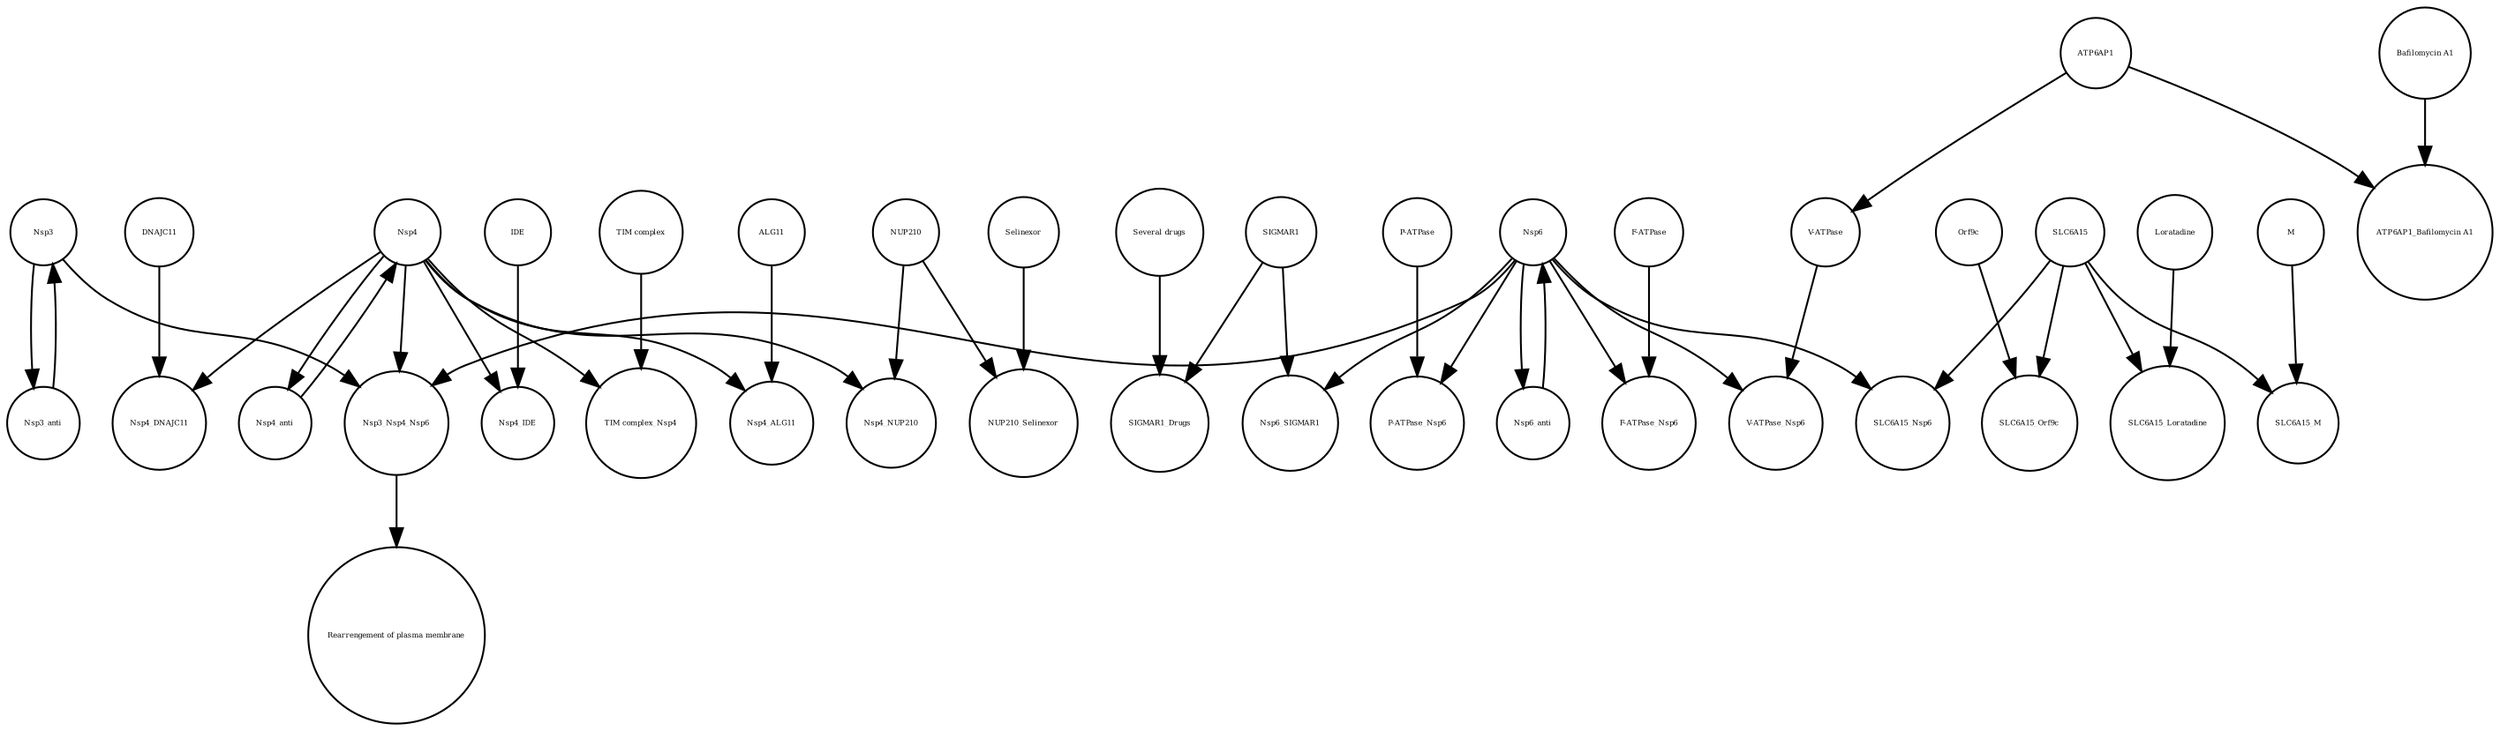 strict digraph  {
SIGMAR1_Drugs [annotation="", bipartite=0, cls=complex, fontsize=4, label=SIGMAR1_Drugs, shape=circle];
Nsp3 [annotation="", bipartite=0, cls=macromolecule, fontsize=4, label=Nsp3, shape=circle];
Nsp4_DNAJC11 [annotation="", bipartite=0, cls=complex, fontsize=4, label=Nsp4_DNAJC11, shape=circle];
Nsp3_Nsp4_Nsp6 [annotation="", bipartite=0, cls=complex, fontsize=4, label=Nsp3_Nsp4_Nsp6, shape=circle];
"P-ATPase_Nsp6" [annotation="", bipartite=0, cls=complex, fontsize=4, label="P-ATPase_Nsp6", shape=circle];
"ATP6AP1_Bafilomycin A1" [annotation="", bipartite=0, cls=complex, fontsize=4, label="ATP6AP1_Bafilomycin A1", shape=circle];
"Several drugs" [annotation="", bipartite=0, cls="simple chemical", fontsize=4, label="Several drugs", shape=circle];
ALG11 [annotation="", bipartite=0, cls=macromolecule, fontsize=4, label=ALG11, shape=circle];
SLC6A15_Nsp6 [annotation="", bipartite=0, cls=complex, fontsize=4, label=SLC6A15_Nsp6, shape=circle];
Nsp6 [annotation="", bipartite=0, cls=macromolecule, fontsize=4, label=Nsp6, shape=circle];
SLC6A15_Orf9c [annotation="", bipartite=0, cls=complex, fontsize=4, label=SLC6A15_Orf9c, shape=circle];
SLC6A15_Loratadine [annotation="", bipartite=0, cls=complex, fontsize=4, label=SLC6A15_Loratadine, shape=circle];
DNAJC11 [annotation="", bipartite=0, cls=macromolecule, fontsize=4, label=DNAJC11, shape=circle];
Nsp6_anti [annotation="", bipartite=0, cls="nucleic acid feature", fontsize=4, label=Nsp6_anti, shape=circle];
"F-ATPase_Nsp6" [annotation="", bipartite=0, cls=complex, fontsize=4, label="F-ATPase_Nsp6", shape=circle];
NUP210_Selinexor [annotation="", bipartite=0, cls=complex, fontsize=4, label=NUP210_Selinexor, shape=circle];
M [annotation="", bipartite=0, cls=macromolecule, fontsize=4, label=M, shape=circle];
Nsp4 [annotation="", bipartite=0, cls=macromolecule, fontsize=4, label=Nsp4, shape=circle];
ATP6AP1 [annotation="", bipartite=0, cls=macromolecule, fontsize=4, label=ATP6AP1, shape=circle];
"V-ATPase_Nsp6" [annotation="", bipartite=0, cls=complex, fontsize=4, label="V-ATPase_Nsp6", shape=circle];
Selinexor [annotation="", bipartite=0, cls="simple chemical", fontsize=4, label=Selinexor, shape=circle];
SLC6A15_M [annotation="", bipartite=0, cls=complex, fontsize=4, label=SLC6A15_M, shape=circle];
"TIM complex" [annotation="", bipartite=0, cls=complex, fontsize=4, label="TIM complex", shape=circle];
NUP210 [annotation="", bipartite=0, cls=macromolecule, fontsize=4, label=NUP210, shape=circle];
Nsp6_SIGMAR1 [annotation="", bipartite=0, cls=complex, fontsize=4, label=Nsp6_SIGMAR1, shape=circle];
SIGMAR1 [annotation="", bipartite=0, cls=macromolecule, fontsize=4, label=SIGMAR1, shape=circle];
"Bafilomycin A1" [annotation="", bipartite=0, cls="simple chemical", fontsize=4, label="Bafilomycin A1", shape=circle];
Orf9c [annotation="", bipartite=0, cls=macromolecule, fontsize=4, label=Orf9c, shape=circle];
SLC6A15 [annotation="", bipartite=0, cls=macromolecule, fontsize=4, label=SLC6A15, shape=circle];
Nsp4_anti [annotation="", bipartite=0, cls="nucleic acid feature", fontsize=4, label=Nsp4_anti, shape=circle];
"Rearrengement of plasma membrane" [annotation="", bipartite=0, cls=phenotype, fontsize=4, label="Rearrengement of plasma membrane", shape=circle];
Nsp4_IDE [annotation="", bipartite=0, cls=complex, fontsize=4, label=Nsp4_IDE, shape=circle];
IDE [annotation="", bipartite=0, cls=macromolecule, fontsize=4, label=IDE, shape=circle];
"F-ATPase" [annotation="", bipartite=0, cls=complex, fontsize=4, label="F-ATPase", shape=circle];
"V-ATPase" [annotation="", bipartite=0, cls=complex, fontsize=4, label="V-ATPase", shape=circle];
"TIM complex_Nsp4" [annotation="", bipartite=0, cls=complex, fontsize=4, label="TIM complex_Nsp4", shape=circle];
Nsp4_ALG11 [annotation="", bipartite=0, cls=complex, fontsize=4, label=Nsp4_ALG11, shape=circle];
"P-ATPase" [annotation="", bipartite=0, cls=complex, fontsize=4, label="P-ATPase", shape=circle];
Loratadine [annotation="", bipartite=0, cls="simple chemical", fontsize=4, label=Loratadine, shape=circle];
Nsp3_anti [annotation="", bipartite=0, cls="nucleic acid feature", fontsize=4, label=Nsp3_anti, shape=circle];
Nsp4_NUP210 [annotation="", bipartite=0, cls=complex, fontsize=4, label=Nsp4_NUP210, shape=circle];
Nsp3 -> Nsp3_anti  [annotation="", interaction_type=production];
Nsp3 -> Nsp3_Nsp4_Nsp6  [annotation="", interaction_type=production];
Nsp3_Nsp4_Nsp6 -> "Rearrengement of plasma membrane"  [annotation="", interaction_type=production];
"Several drugs" -> SIGMAR1_Drugs  [annotation="", interaction_type=production];
ALG11 -> Nsp4_ALG11  [annotation="", interaction_type=production];
Nsp6 -> "V-ATPase_Nsp6"  [annotation="", interaction_type=production];
Nsp6 -> Nsp6_SIGMAR1  [annotation="", interaction_type=production];
Nsp6 -> Nsp6_anti  [annotation="", interaction_type=production];
Nsp6 -> SLC6A15_Nsp6  [annotation="", interaction_type=production];
Nsp6 -> "P-ATPase_Nsp6"  [annotation="", interaction_type=production];
Nsp6 -> "F-ATPase_Nsp6"  [annotation="", interaction_type=production];
Nsp6 -> Nsp3_Nsp4_Nsp6  [annotation="", interaction_type=production];
DNAJC11 -> Nsp4_DNAJC11  [annotation="", interaction_type=production];
Nsp6_anti -> Nsp6  [annotation="", interaction_type=production];
M -> SLC6A15_M  [annotation="", interaction_type=production];
Nsp4 -> Nsp4_IDE  [annotation="", interaction_type=production];
Nsp4 -> "TIM complex_Nsp4"  [annotation="", interaction_type=production];
Nsp4 -> Nsp4_NUP210  [annotation="", interaction_type=production];
Nsp4 -> Nsp4_anti  [annotation="", interaction_type=production];
Nsp4 -> Nsp3_Nsp4_Nsp6  [annotation="", interaction_type=production];
Nsp4 -> Nsp4_DNAJC11  [annotation="", interaction_type=production];
Nsp4 -> Nsp4_ALG11  [annotation="", interaction_type=production];
ATP6AP1 -> "V-ATPase"  [annotation="", interaction_type=production];
ATP6AP1 -> "ATP6AP1_Bafilomycin A1"  [annotation="", interaction_type=production];
Selinexor -> NUP210_Selinexor  [annotation="", interaction_type=production];
"TIM complex" -> "TIM complex_Nsp4"  [annotation="", interaction_type=production];
NUP210 -> Nsp4_NUP210  [annotation="", interaction_type=production];
NUP210 -> NUP210_Selinexor  [annotation="", interaction_type=production];
SIGMAR1 -> SIGMAR1_Drugs  [annotation="", interaction_type=production];
SIGMAR1 -> Nsp6_SIGMAR1  [annotation="", interaction_type=production];
"Bafilomycin A1" -> "ATP6AP1_Bafilomycin A1"  [annotation="", interaction_type=production];
Orf9c -> SLC6A15_Orf9c  [annotation="", interaction_type=production];
SLC6A15 -> SLC6A15_Loratadine  [annotation="", interaction_type=production];
SLC6A15 -> SLC6A15_M  [annotation="", interaction_type=production];
SLC6A15 -> SLC6A15_Nsp6  [annotation="", interaction_type=production];
SLC6A15 -> SLC6A15_Orf9c  [annotation="", interaction_type=production];
Nsp4_anti -> Nsp4  [annotation="", interaction_type=production];
IDE -> Nsp4_IDE  [annotation="", interaction_type=production];
"F-ATPase" -> "F-ATPase_Nsp6"  [annotation="", interaction_type=production];
"V-ATPase" -> "V-ATPase_Nsp6"  [annotation="", interaction_type=production];
"P-ATPase" -> "P-ATPase_Nsp6"  [annotation="", interaction_type=production];
Loratadine -> SLC6A15_Loratadine  [annotation="", interaction_type=production];
Nsp3_anti -> Nsp3  [annotation="", interaction_type=production];
}
